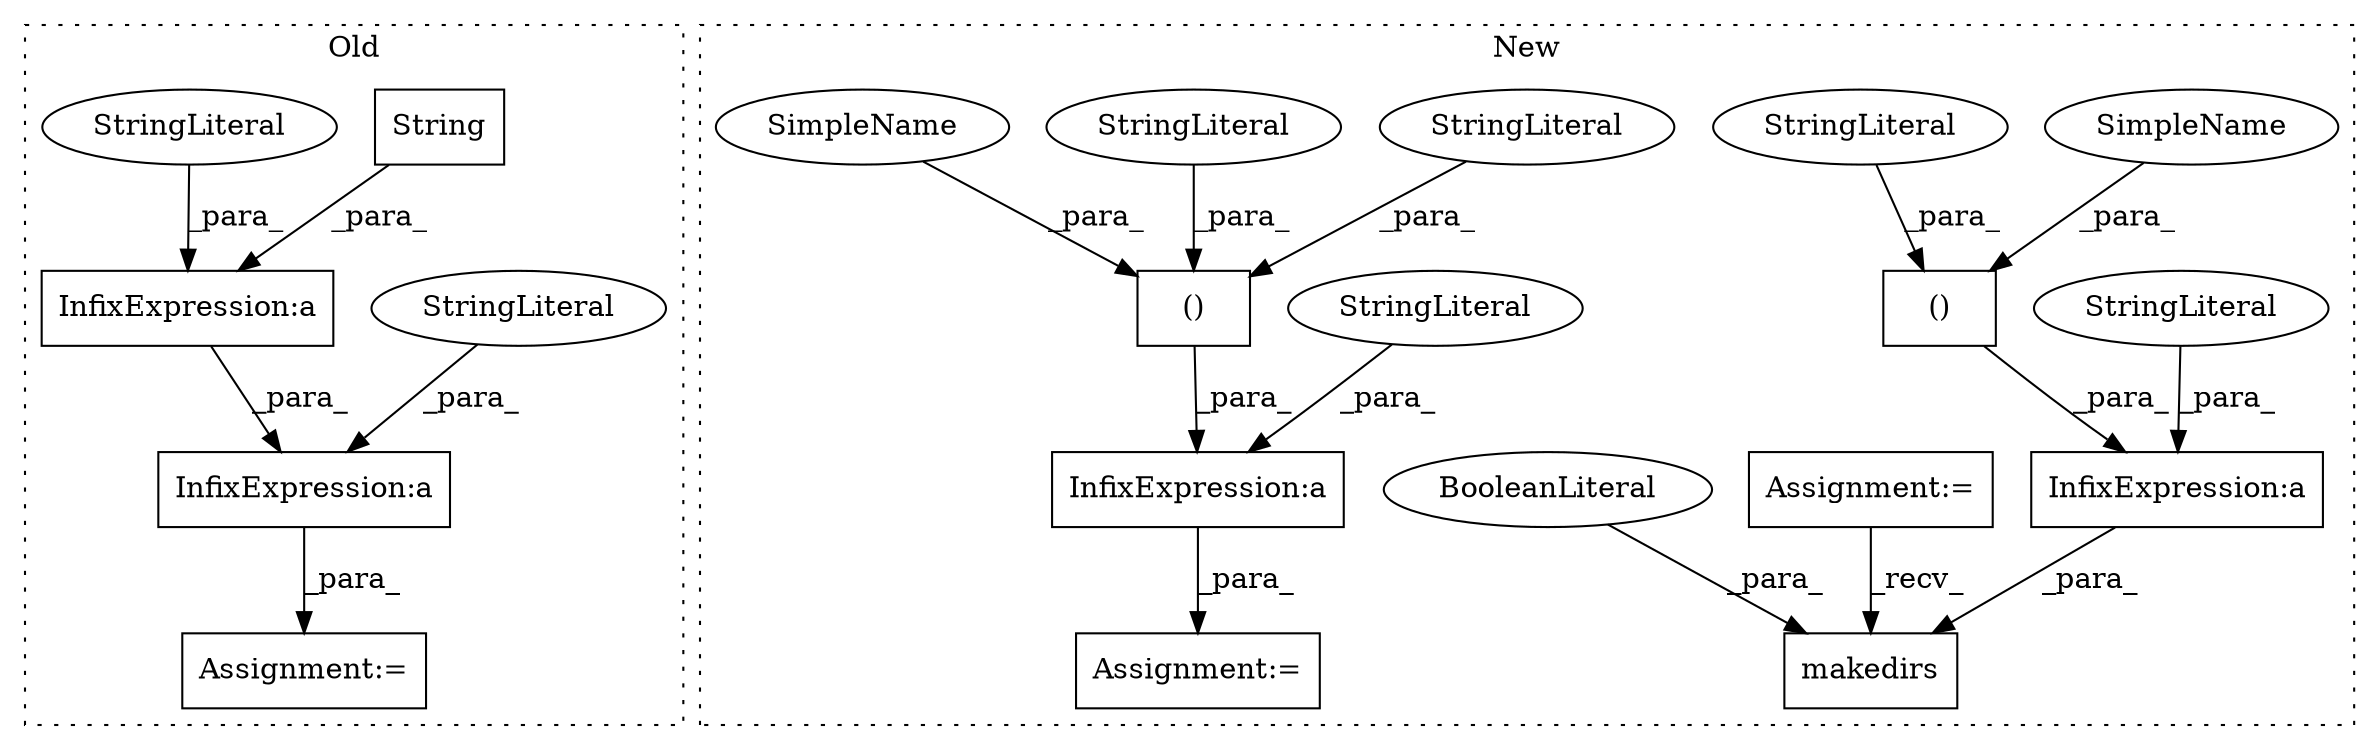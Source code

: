 digraph G {
subgraph cluster0 {
1 [label="String" a="32" s="11300,11315" l="7,1" shape="box"];
3 [label="InfixExpression:a" a="27" s="11297" l="3" shape="box"];
4 [label="InfixExpression:a" a="27" s="11317" l="3" shape="box"];
5 [label="StringLiteral" a="45" s="11320" l="6" shape="ellipse"];
7 [label="Assignment:=" a="7" s="11262" l="1" shape="box"];
13 [label="StringLiteral" a="45" s="11265" l="32" shape="ellipse"];
label = "Old";
style="dotted";
}
subgraph cluster1 {
2 [label="makedirs" a="32" s="10331,10403" l="9,1" shape="box"];
6 [label="Assignment:=" a="7" s="9003" l="2" shape="box"];
8 [label="InfixExpression:a" a="27" s="10346" l="14" shape="box"];
9 [label="()" a="106" s="10360" l="37" shape="box"];
10 [label="()" a="106" s="11556" l="103" shape="box"];
11 [label="InfixExpression:a" a="27" s="11542" l="14" shape="box"];
12 [label="BooleanLiteral" a="9" s="10399" l="4" shape="ellipse"];
14 [label="StringLiteral" a="45" s="11532" l="10" shape="ellipse"];
15 [label="StringLiteral" a="45" s="11653" l="6" shape="ellipse"];
16 [label="StringLiteral" a="45" s="11577" l="42" shape="ellipse"];
17 [label="StringLiteral" a="45" s="10340" l="6" shape="ellipse"];
18 [label="Assignment:=" a="7" s="11530" l="1" shape="box"];
19 [label="StringLiteral" a="45" s="10381" l="16" shape="ellipse"];
20 [label="SimpleName" a="42" s="10360" l="8" shape="ellipse"];
21 [label="SimpleName" a="42" s="11556" l="8" shape="ellipse"];
label = "New";
style="dotted";
}
1 -> 3 [label="_para_"];
3 -> 4 [label="_para_"];
4 -> 7 [label="_para_"];
5 -> 4 [label="_para_"];
6 -> 2 [label="_recv_"];
8 -> 2 [label="_para_"];
9 -> 8 [label="_para_"];
10 -> 11 [label="_para_"];
11 -> 18 [label="_para_"];
12 -> 2 [label="_para_"];
13 -> 3 [label="_para_"];
14 -> 11 [label="_para_"];
15 -> 10 [label="_para_"];
16 -> 10 [label="_para_"];
17 -> 8 [label="_para_"];
19 -> 9 [label="_para_"];
20 -> 9 [label="_para_"];
21 -> 10 [label="_para_"];
}